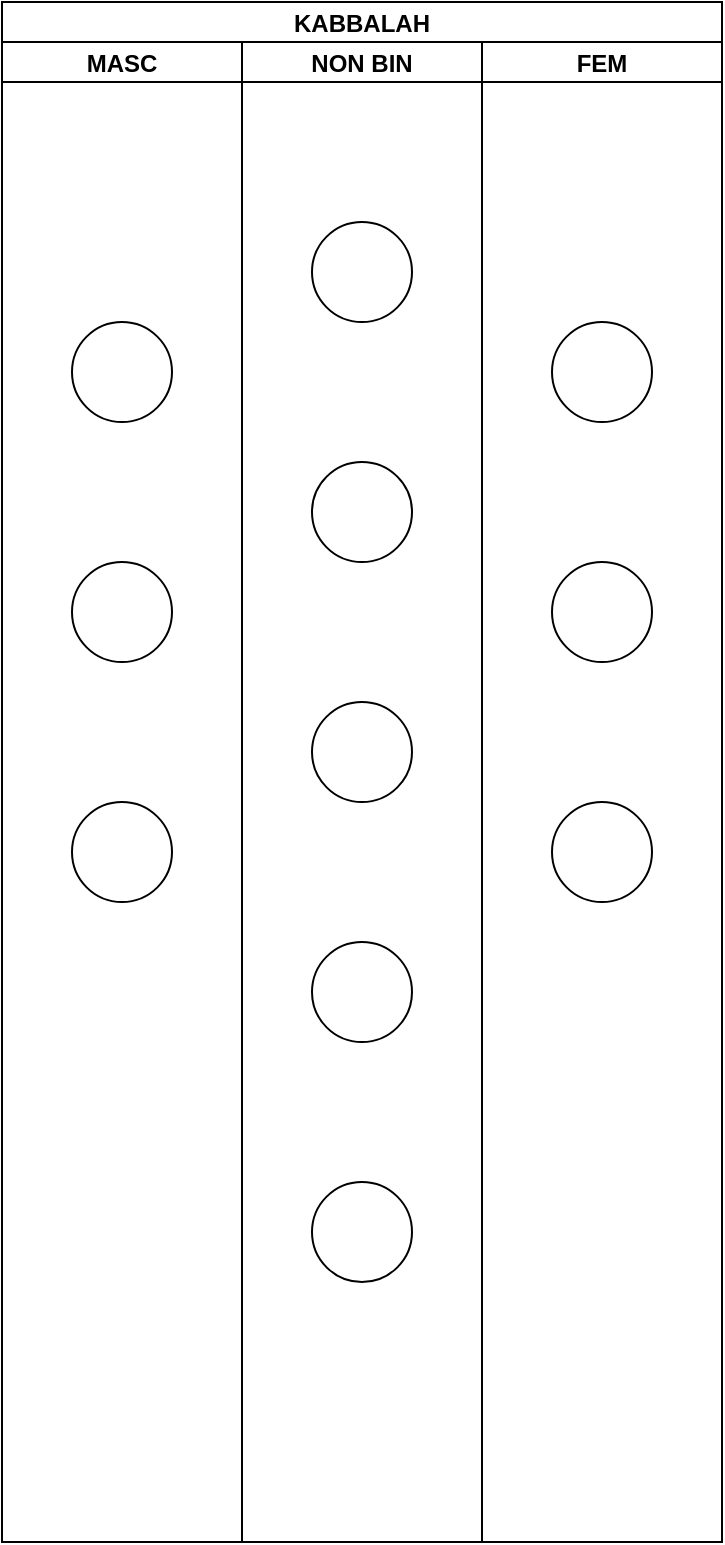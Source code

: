 <mxfile version="15.9.1" type="github">
  <diagram id="IwseWPJRoul7po6pOYb_" name="Page-1">
    <mxGraphModel dx="1213" dy="683" grid="1" gridSize="10" guides="1" tooltips="1" connect="1" arrows="1" fold="1" page="1" pageScale="1" pageWidth="850" pageHeight="1100" math="0" shadow="0">
      <root>
        <mxCell id="0" />
        <mxCell id="1" parent="0" />
        <mxCell id="_gc7C5WKzzAW6cKkf29i-2" value="KABBALAH" style="swimlane;childLayout=stackLayout;resizeParent=1;resizeParentMax=0;startSize=20;" vertex="1" parent="1">
          <mxGeometry x="240" width="360" height="770" as="geometry" />
        </mxCell>
        <mxCell id="_gc7C5WKzzAW6cKkf29i-3" value="MASC" style="swimlane;startSize=20;" vertex="1" parent="_gc7C5WKzzAW6cKkf29i-2">
          <mxGeometry y="20" width="120" height="750" as="geometry" />
        </mxCell>
        <mxCell id="_gc7C5WKzzAW6cKkf29i-1" value="" style="ellipse;whiteSpace=wrap;html=1;" vertex="1" parent="_gc7C5WKzzAW6cKkf29i-3">
          <mxGeometry x="35" y="140" width="50" height="50" as="geometry" />
        </mxCell>
        <mxCell id="_gc7C5WKzzAW6cKkf29i-4" value="NON BIN" style="swimlane;startSize=20;" vertex="1" parent="_gc7C5WKzzAW6cKkf29i-2">
          <mxGeometry x="120" y="20" width="120" height="750" as="geometry" />
        </mxCell>
        <mxCell id="_gc7C5WKzzAW6cKkf29i-7" value="" style="ellipse;whiteSpace=wrap;html=1;" vertex="1" parent="_gc7C5WKzzAW6cKkf29i-4">
          <mxGeometry x="35" y="90" width="50" height="50" as="geometry" />
        </mxCell>
        <mxCell id="_gc7C5WKzzAW6cKkf29i-9" value="" style="ellipse;whiteSpace=wrap;html=1;" vertex="1" parent="_gc7C5WKzzAW6cKkf29i-4">
          <mxGeometry x="35" y="210" width="50" height="50" as="geometry" />
        </mxCell>
        <mxCell id="_gc7C5WKzzAW6cKkf29i-17" value="" style="ellipse;whiteSpace=wrap;html=1;" vertex="1" parent="_gc7C5WKzzAW6cKkf29i-4">
          <mxGeometry x="35" y="570" width="50" height="50" as="geometry" />
        </mxCell>
        <mxCell id="_gc7C5WKzzAW6cKkf29i-5" value="FEM" style="swimlane;startSize=20;" vertex="1" parent="_gc7C5WKzzAW6cKkf29i-2">
          <mxGeometry x="240" y="20" width="120" height="750" as="geometry" />
        </mxCell>
        <mxCell id="_gc7C5WKzzAW6cKkf29i-6" value="" style="ellipse;whiteSpace=wrap;html=1;" vertex="1" parent="_gc7C5WKzzAW6cKkf29i-5">
          <mxGeometry x="35" y="140" width="50" height="50" as="geometry" />
        </mxCell>
        <mxCell id="_gc7C5WKzzAW6cKkf29i-11" value="" style="ellipse;whiteSpace=wrap;html=1;" vertex="1" parent="_gc7C5WKzzAW6cKkf29i-5">
          <mxGeometry x="-205" y="260" width="50" height="50" as="geometry" />
        </mxCell>
        <mxCell id="_gc7C5WKzzAW6cKkf29i-12" value="" style="ellipse;whiteSpace=wrap;html=1;" vertex="1" parent="_gc7C5WKzzAW6cKkf29i-5">
          <mxGeometry x="-85" y="330" width="50" height="50" as="geometry" />
        </mxCell>
        <mxCell id="_gc7C5WKzzAW6cKkf29i-13" value="" style="ellipse;whiteSpace=wrap;html=1;" vertex="1" parent="_gc7C5WKzzAW6cKkf29i-5">
          <mxGeometry x="35" y="260" width="50" height="50" as="geometry" />
        </mxCell>
        <mxCell id="_gc7C5WKzzAW6cKkf29i-14" value="" style="ellipse;whiteSpace=wrap;html=1;" vertex="1" parent="_gc7C5WKzzAW6cKkf29i-5">
          <mxGeometry x="-205" y="380" width="50" height="50" as="geometry" />
        </mxCell>
        <mxCell id="_gc7C5WKzzAW6cKkf29i-15" value="" style="ellipse;whiteSpace=wrap;html=1;" vertex="1" parent="_gc7C5WKzzAW6cKkf29i-5">
          <mxGeometry x="-85" y="450" width="50" height="50" as="geometry" />
        </mxCell>
        <mxCell id="_gc7C5WKzzAW6cKkf29i-16" value="" style="ellipse;whiteSpace=wrap;html=1;" vertex="1" parent="_gc7C5WKzzAW6cKkf29i-5">
          <mxGeometry x="35" y="380" width="50" height="50" as="geometry" />
        </mxCell>
      </root>
    </mxGraphModel>
  </diagram>
</mxfile>
